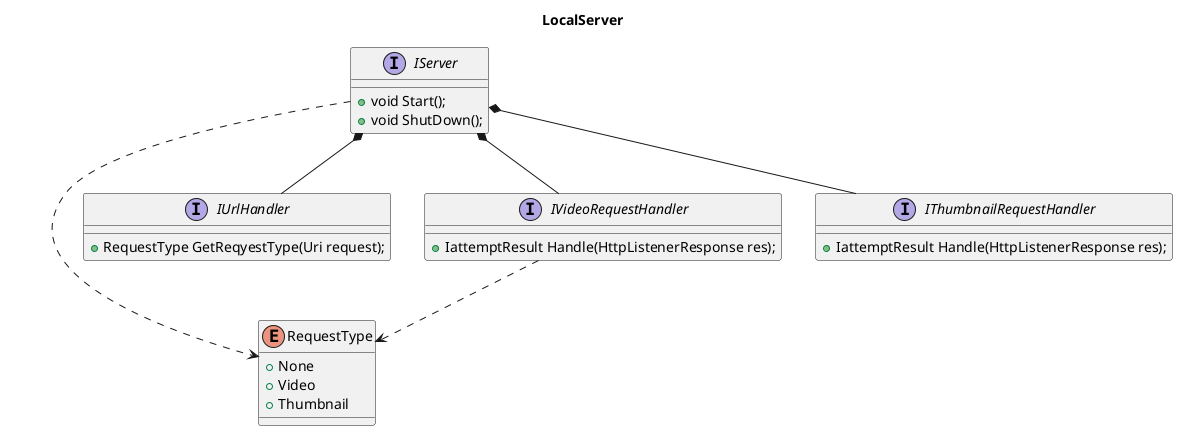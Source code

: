 @startuml LocalServer

title LocalServer

enum RequestType {
    + None
    + Video
    + Thumbnail
}

interface IServer {
    + void Start();
    + void ShutDown();
}

interface IUrlHandler {
    + RequestType GetReqyestType(Uri request);
}

interface IVideoRequestHandler {
    + IattemptResult Handle(HttpListenerResponse res);
}

interface IThumbnailRequestHandler {
    + IattemptResult Handle(HttpListenerResponse res);
}

IServer *-- IUrlHandler
IServer *-- IVideoRequestHandler
IServer *-- IThumbnailRequestHandler
IServer ..> RequestType
IVideoRequestHandler ..> RequestType

@enduml